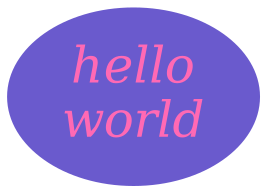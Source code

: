digraph G {
	graph [bb="0,0,264,208",
		xdotversion="1.2"];
	xyz [label="hello\nworld", color=slateblue, fontsize=24, fontname="Palatino-Italic", style=filled, fontcolor=hotpink, pos="222,176", width="1.14", height="0.86", _draw_="S 6 -filled c 9 -slateblue C 9 -slateblue E 222 176 41 31 ", _ldraw_="F 24.000000 15 -Palatino-Italic c 7 -hotpink T 222 170 0 38 5 -hello F 24.000000 15 -Palatino-Italic c 7 -hotpink T 222 152 0 43\
 5 -world "];
}
